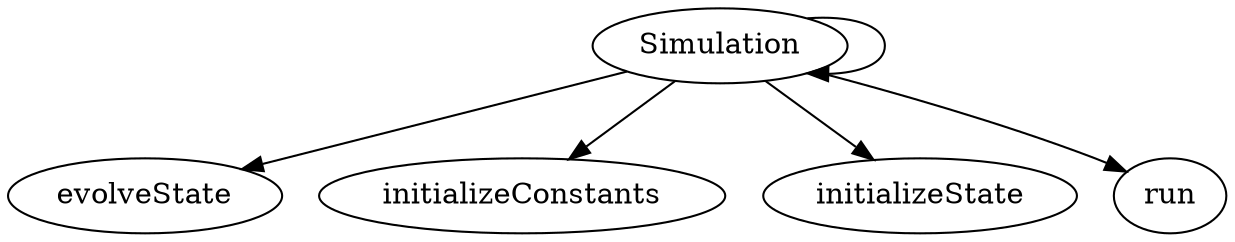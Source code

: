 /* Created by mdot for Matlab */
digraph m2html {
  Simulation -> Simulation;
  Simulation -> evolveState;
  Simulation -> initializeConstants;
  Simulation -> initializeState;
  Simulation -> run;

  Simulation [URL="Simulation.html"];
  evolveState [URL="evolveState.html"];
  initializeConstants [URL="initializeConstants.html"];
  initializeState [URL="initializeState.html"];
  run [URL="run.html"];
}